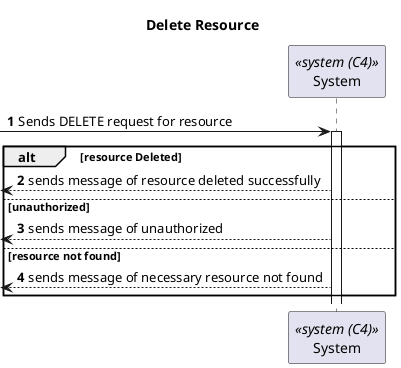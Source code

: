﻿@startuml Process View - Level 1

autonumber
skinparam packageStyle rect

title Delete Resource

participant "System" as RDG <<system (C4)>>

-> RDG: Sends DELETE request for resource

activate RDG

alt resource Deleted

  <-- RDG: sends message of resource deleted successfully



else unauthorized

  <-- RDG: sends message of unauthorized

else resource not found

  <-- RDG: sends message of necessary resource not found



end

@enduml